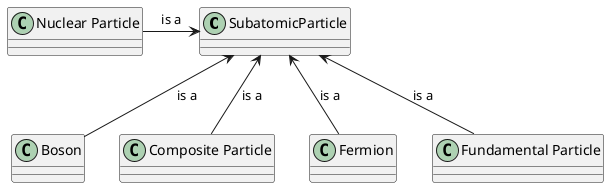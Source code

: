 @startuml subatomic-particle
class "SubatomicParticle" as SP
class "Boson" as B
class "Composite Particle" as CP
class "Fermion" as F
class "Fundamental Particle" as FP
class "Nuclear Particle" as NP

B -up-> SP : "is a"
CP -up-> SP : "is a"
F -up-> SP : "is a"
FP -up-> SP : "is a"
NP -> SP : "is a"
@enduml
